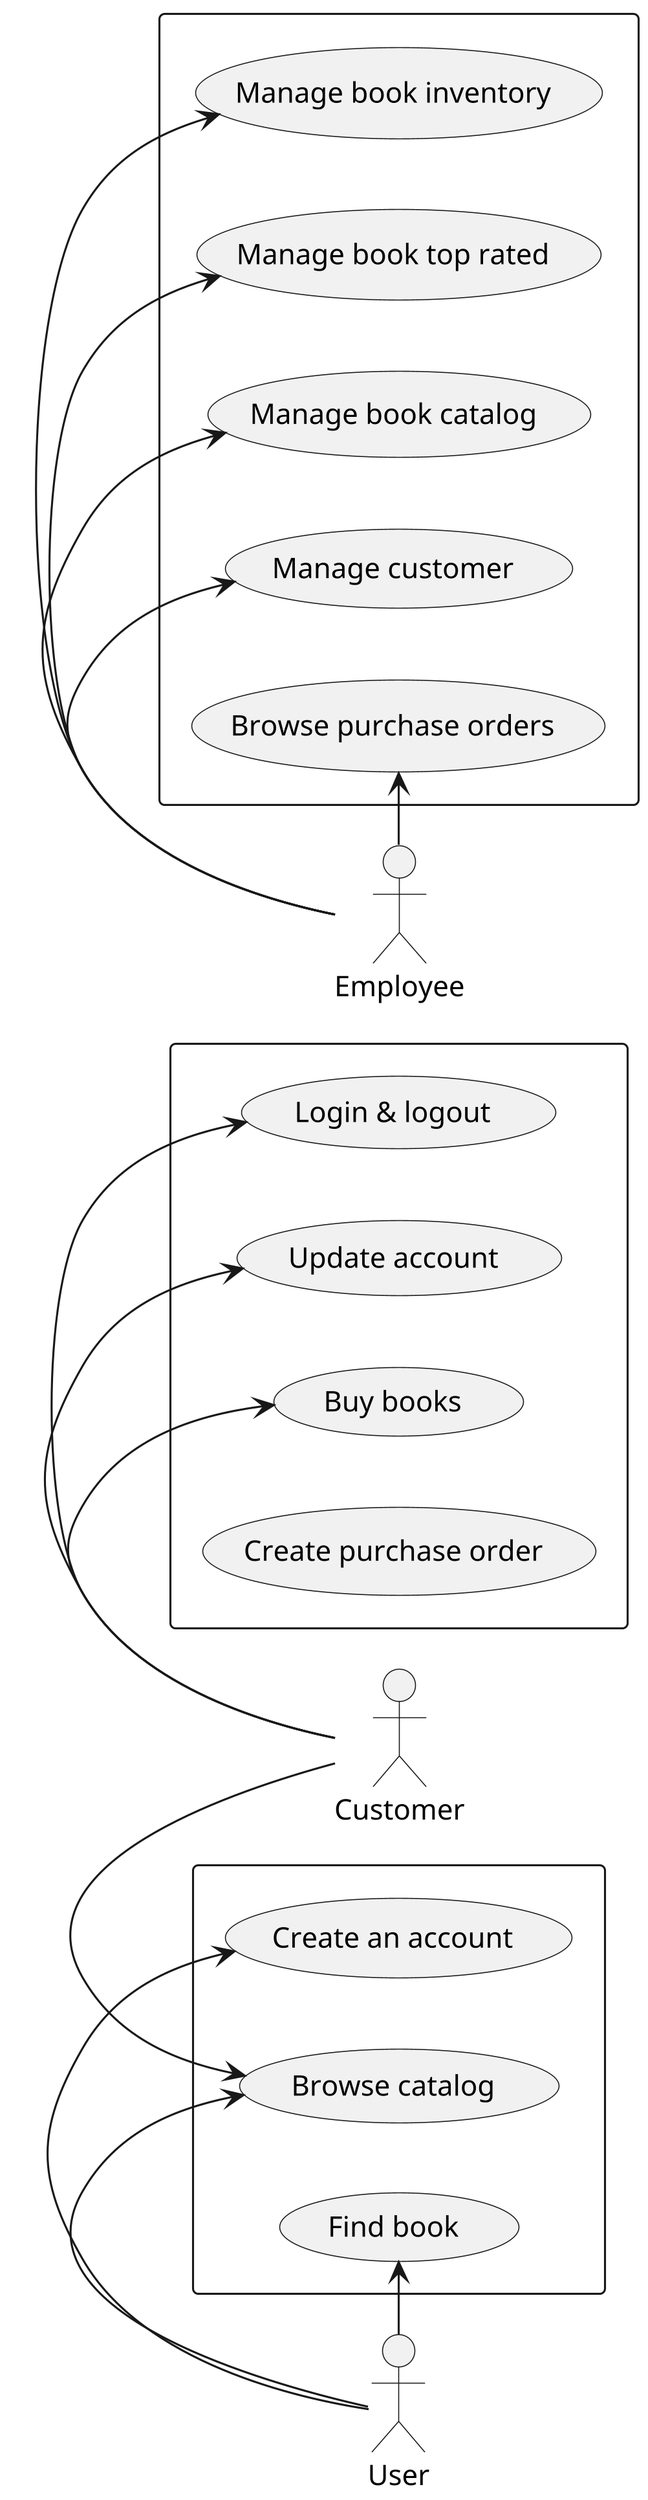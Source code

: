 @startuml
skinparam dpi 300

actor Employee
actor User
actor Customer
left to right direction
rectangle {
    (Manage customer) as managecust
    (Browse purchase orders) as browsepo
    (Manage book catalog) as manageitem
    (Manage book inventory) as manageinvent
    (Manage book top rated) as managetoprated
}
rectangle {
    (Find book) as   finditem
    (Create an account) as createacc
    (Browse catalog) as browsecat
}
rectangle {
    (Create purchase order) as createpo
    (Login & logout) as logg
    (Update account) as updateacc
    (Buy books) as buyitem
}

User -> createacc
User -> browsecat
User -> finditem

Customer -> browsecat
Customer -> logg
Customer -> updateacc
Customer -> buyitem

Employee -> manageinvent
Employee -> managetoprated
Employee -> manageitem
Employee -> managecust
Employee -> browsepo

@enduml
